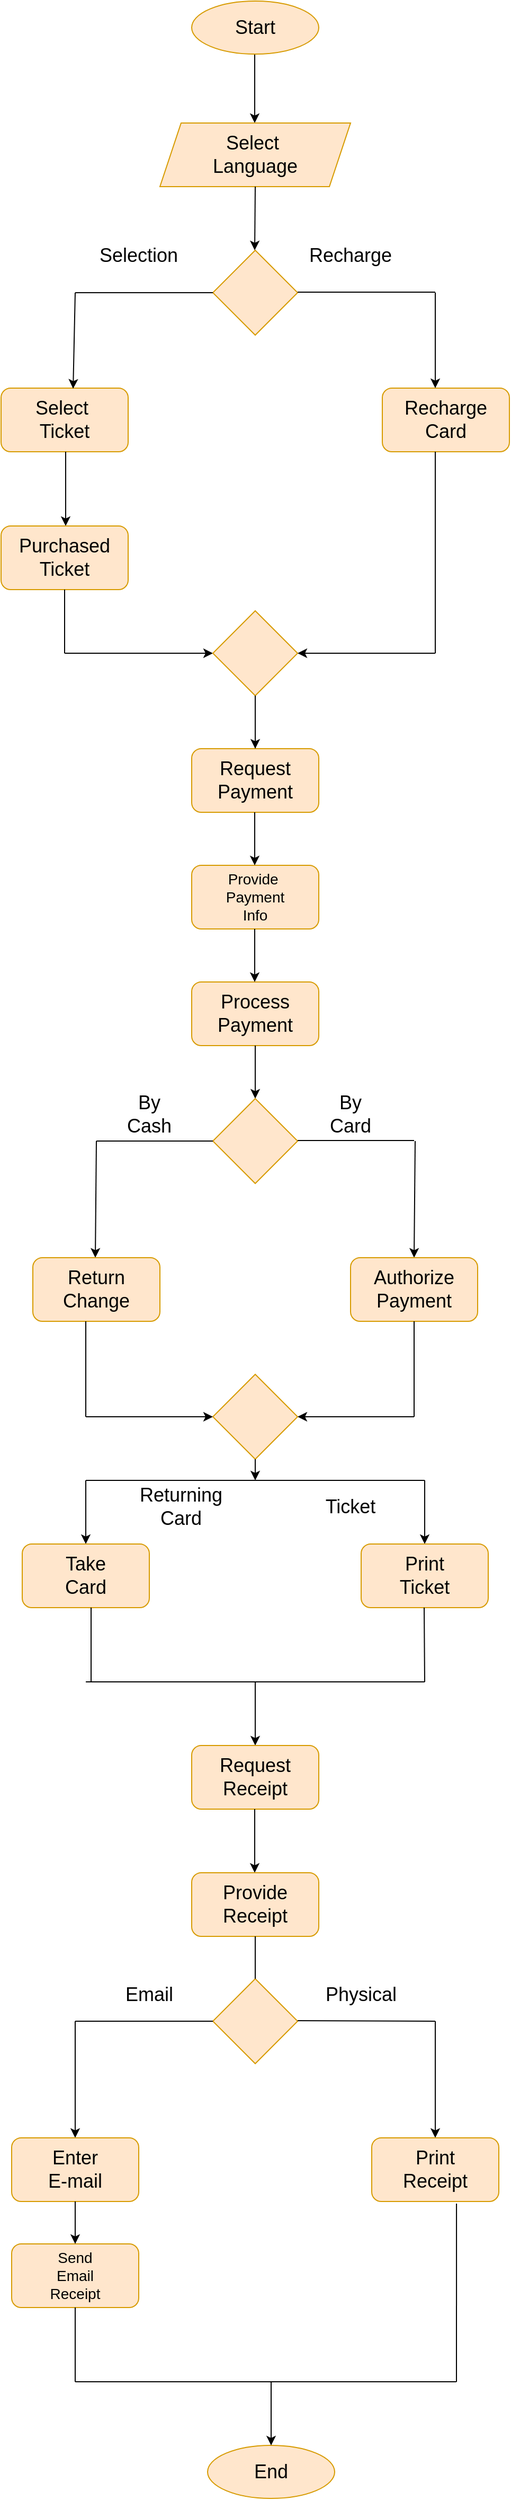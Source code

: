 <mxfile version="21.0.1" type="device"><diagram name="Page-1" id="gWpr42SeSpBrWGwMQnjg"><mxGraphModel dx="954" dy="496" grid="1" gridSize="10" guides="1" tooltips="1" connect="1" arrows="1" fold="1" page="1" pageScale="1" pageWidth="850" pageHeight="1100" math="0" shadow="0"><root><mxCell id="0"/><mxCell id="1" parent="0"/><mxCell id="ZPNLu2RSt1EQ2yywQggt-2" value="&lt;font style=&quot;font-size: 18px;&quot;&gt;Start&lt;/font&gt;" style="text;html=1;strokeColor=none;fillColor=none;align=center;verticalAlign=middle;whiteSpace=wrap;rounded=0;" vertex="1" parent="1"><mxGeometry x="380" y="115" width="60" height="30" as="geometry"/></mxCell><mxCell id="ZPNLu2RSt1EQ2yywQggt-3" value="" style="endArrow=classic;html=1;rounded=0;" edge="1" parent="1"><mxGeometry width="50" height="50" relative="1" as="geometry"><mxPoint x="409.5" y="150" as="sourcePoint"/><mxPoint x="409.5" y="220" as="targetPoint"/></mxGeometry></mxCell><mxCell id="ZPNLu2RSt1EQ2yywQggt-5" value="" style="shape=parallelogram;perimeter=parallelogramPerimeter;whiteSpace=wrap;html=1;fixedSize=1;fillColor=#ffe6cc;strokeColor=#d79b00;" vertex="1" parent="1"><mxGeometry x="320" y="220" width="180" height="60" as="geometry"/></mxCell><mxCell id="ZPNLu2RSt1EQ2yywQggt-6" value="&lt;font style=&quot;font-size: 18px;&quot;&gt;Select&amp;nbsp;&lt;br&gt;Language&lt;br&gt;&lt;/font&gt;" style="text;html=1;strokeColor=none;fillColor=none;align=center;verticalAlign=middle;whiteSpace=wrap;rounded=0;" vertex="1" parent="1"><mxGeometry x="380" y="235" width="60" height="30" as="geometry"/></mxCell><mxCell id="ZPNLu2RSt1EQ2yywQggt-7" value="" style="rhombus;whiteSpace=wrap;html=1;fillColor=#ffe6cc;strokeColor=#d79b00;" vertex="1" parent="1"><mxGeometry x="370" y="340" width="80" height="80" as="geometry"/></mxCell><mxCell id="ZPNLu2RSt1EQ2yywQggt-8" value="" style="endArrow=classic;html=1;rounded=0;" edge="1" parent="1"><mxGeometry width="50" height="50" relative="1" as="geometry"><mxPoint x="410" y="280" as="sourcePoint"/><mxPoint x="409.5" y="340" as="targetPoint"/></mxGeometry></mxCell><mxCell id="ZPNLu2RSt1EQ2yywQggt-9" value="" style="rounded=1;whiteSpace=wrap;html=1;fillColor=#ffe6cc;strokeColor=#d79b00;" vertex="1" parent="1"><mxGeometry x="530" y="470" width="120" height="60" as="geometry"/></mxCell><mxCell id="ZPNLu2RSt1EQ2yywQggt-10" value="" style="rounded=1;whiteSpace=wrap;html=1;fillColor=#ffe6cc;strokeColor=#d79b00;" vertex="1" parent="1"><mxGeometry x="170" y="470" width="120" height="60" as="geometry"/></mxCell><mxCell id="ZPNLu2RSt1EQ2yywQggt-13" value="" style="endArrow=none;html=1;rounded=0;" edge="1" parent="1"><mxGeometry width="50" height="50" relative="1" as="geometry"><mxPoint x="240" y="380" as="sourcePoint"/><mxPoint x="370" y="380" as="targetPoint"/></mxGeometry></mxCell><mxCell id="ZPNLu2RSt1EQ2yywQggt-16" value="" style="endArrow=classic;html=1;rounded=0;entryX=0.567;entryY=0.008;entryDx=0;entryDy=0;entryPerimeter=0;" edge="1" parent="1" target="ZPNLu2RSt1EQ2yywQggt-10"><mxGeometry width="50" height="50" relative="1" as="geometry"><mxPoint x="240" y="380" as="sourcePoint"/><mxPoint x="290" y="330" as="targetPoint"/></mxGeometry></mxCell><mxCell id="ZPNLu2RSt1EQ2yywQggt-17" value="" style="endArrow=classic;html=1;rounded=0;entryX=0.567;entryY=0.008;entryDx=0;entryDy=0;entryPerimeter=0;" edge="1" parent="1"><mxGeometry width="50" height="50" relative="1" as="geometry"><mxPoint x="580" y="380" as="sourcePoint"/><mxPoint x="580" y="470" as="targetPoint"/></mxGeometry></mxCell><mxCell id="ZPNLu2RSt1EQ2yywQggt-18" value="" style="endArrow=none;html=1;rounded=0;" edge="1" parent="1"><mxGeometry width="50" height="50" relative="1" as="geometry"><mxPoint x="450" y="379.5" as="sourcePoint"/><mxPoint x="580" y="379.5" as="targetPoint"/></mxGeometry></mxCell><mxCell id="ZPNLu2RSt1EQ2yywQggt-19" value="&lt;font style=&quot;font-size: 18px;&quot;&gt;Select&amp;nbsp;&lt;br&gt;Ticket&lt;br&gt;&lt;/font&gt;" style="text;html=1;strokeColor=none;fillColor=none;align=center;verticalAlign=middle;whiteSpace=wrap;rounded=0;" vertex="1" parent="1"><mxGeometry x="200" y="485" width="60" height="30" as="geometry"/></mxCell><mxCell id="ZPNLu2RSt1EQ2yywQggt-20" value="&lt;font style=&quot;font-size: 18px;&quot;&gt;Recharge Card&lt;br&gt;&lt;/font&gt;" style="text;html=1;strokeColor=none;fillColor=none;align=center;verticalAlign=middle;whiteSpace=wrap;rounded=0;" vertex="1" parent="1"><mxGeometry x="560" y="485" width="60" height="30" as="geometry"/></mxCell><mxCell id="ZPNLu2RSt1EQ2yywQggt-21" value="" style="endArrow=classic;html=1;rounded=0;" edge="1" parent="1"><mxGeometry width="50" height="50" relative="1" as="geometry"><mxPoint x="231" y="530" as="sourcePoint"/><mxPoint x="231" y="600" as="targetPoint"/></mxGeometry></mxCell><mxCell id="ZPNLu2RSt1EQ2yywQggt-22" value="" style="rounded=1;whiteSpace=wrap;html=1;fillColor=#ffe6cc;strokeColor=#d79b00;" vertex="1" parent="1"><mxGeometry x="170" y="600" width="120" height="60" as="geometry"/></mxCell><mxCell id="ZPNLu2RSt1EQ2yywQggt-23" value="&lt;font style=&quot;font-size: 18px;&quot;&gt;Purchased Ticket&lt;br&gt;&lt;/font&gt;" style="text;html=1;strokeColor=none;fillColor=none;align=center;verticalAlign=middle;whiteSpace=wrap;rounded=0;" vertex="1" parent="1"><mxGeometry x="200" y="615" width="60" height="30" as="geometry"/></mxCell><mxCell id="ZPNLu2RSt1EQ2yywQggt-24" value="" style="endArrow=classic;html=1;rounded=0;" edge="1" parent="1"><mxGeometry width="50" height="50" relative="1" as="geometry"><mxPoint x="230" y="720" as="sourcePoint"/><mxPoint x="370" y="720" as="targetPoint"/></mxGeometry></mxCell><mxCell id="ZPNLu2RSt1EQ2yywQggt-25" value="" style="endArrow=none;html=1;rounded=0;entryX=0.5;entryY=1;entryDx=0;entryDy=0;" edge="1" parent="1" target="ZPNLu2RSt1EQ2yywQggt-22"><mxGeometry width="50" height="50" relative="1" as="geometry"><mxPoint x="230" y="720" as="sourcePoint"/><mxPoint x="280" y="670" as="targetPoint"/></mxGeometry></mxCell><mxCell id="ZPNLu2RSt1EQ2yywQggt-26" value="" style="rhombus;whiteSpace=wrap;html=1;fillColor=#ffe6cc;strokeColor=#d79b00;" vertex="1" parent="1"><mxGeometry x="370" y="680" width="80" height="80" as="geometry"/></mxCell><mxCell id="ZPNLu2RSt1EQ2yywQggt-27" value="" style="endArrow=none;html=1;rounded=0;entryX=0.5;entryY=1;entryDx=0;entryDy=0;" edge="1" parent="1"><mxGeometry width="50" height="50" relative="1" as="geometry"><mxPoint x="580" y="720" as="sourcePoint"/><mxPoint x="580" y="530" as="targetPoint"/></mxGeometry></mxCell><mxCell id="ZPNLu2RSt1EQ2yywQggt-28" value="" style="endArrow=classic;html=1;rounded=0;entryX=1;entryY=0.5;entryDx=0;entryDy=0;" edge="1" parent="1" target="ZPNLu2RSt1EQ2yywQggt-26"><mxGeometry width="50" height="50" relative="1" as="geometry"><mxPoint x="580" y="720" as="sourcePoint"/><mxPoint x="630" y="670" as="targetPoint"/></mxGeometry></mxCell><mxCell id="ZPNLu2RSt1EQ2yywQggt-29" value="" style="endArrow=none;html=1;rounded=0;entryX=0.5;entryY=1;entryDx=0;entryDy=0;" edge="1" parent="1" target="ZPNLu2RSt1EQ2yywQggt-26"><mxGeometry width="50" height="50" relative="1" as="geometry"><mxPoint x="410" y="810" as="sourcePoint"/><mxPoint x="450" y="760" as="targetPoint"/></mxGeometry></mxCell><mxCell id="ZPNLu2RSt1EQ2yywQggt-31" value="" style="rounded=1;whiteSpace=wrap;html=1;fillColor=#ffe6cc;strokeColor=#d79b00;" vertex="1" parent="1"><mxGeometry x="350" y="810" width="120" height="60" as="geometry"/></mxCell><mxCell id="ZPNLu2RSt1EQ2yywQggt-33" value="" style="endArrow=classic;html=1;rounded=0;" edge="1" parent="1"><mxGeometry width="50" height="50" relative="1" as="geometry"><mxPoint x="410" y="760" as="sourcePoint"/><mxPoint x="410" y="810" as="targetPoint"/></mxGeometry></mxCell><mxCell id="ZPNLu2RSt1EQ2yywQggt-34" value="&lt;font style=&quot;font-size: 18px;&quot;&gt;Request Payment&lt;br&gt;&lt;/font&gt;" style="text;html=1;strokeColor=none;fillColor=none;align=center;verticalAlign=middle;whiteSpace=wrap;rounded=0;" vertex="1" parent="1"><mxGeometry x="380" y="825" width="60" height="30" as="geometry"/></mxCell><mxCell id="ZPNLu2RSt1EQ2yywQggt-36" value="" style="rounded=1;whiteSpace=wrap;html=1;fillColor=#ffe6cc;strokeColor=#d79b00;" vertex="1" parent="1"><mxGeometry x="350" y="920" width="120" height="60" as="geometry"/></mxCell><mxCell id="ZPNLu2RSt1EQ2yywQggt-37" value="&lt;font style=&quot;&quot;&gt;&lt;font style=&quot;font-size: 14px;&quot;&gt;Provide&amp;nbsp;&lt;br&gt;Payment Info&lt;/font&gt;&lt;br&gt;&lt;/font&gt;" style="text;html=1;strokeColor=none;fillColor=none;align=center;verticalAlign=middle;whiteSpace=wrap;rounded=0;" vertex="1" parent="1"><mxGeometry x="380" y="935" width="60" height="30" as="geometry"/></mxCell><mxCell id="ZPNLu2RSt1EQ2yywQggt-38" value="" style="rounded=1;whiteSpace=wrap;html=1;fillColor=#ffe6cc;strokeColor=#d79b00;" vertex="1" parent="1"><mxGeometry x="350" y="1030" width="120" height="60" as="geometry"/></mxCell><mxCell id="ZPNLu2RSt1EQ2yywQggt-39" value="&lt;font style=&quot;font-size: 18px;&quot;&gt;Process Payment&lt;br&gt;&lt;/font&gt;" style="text;html=1;strokeColor=none;fillColor=none;align=center;verticalAlign=middle;whiteSpace=wrap;rounded=0;" vertex="1" parent="1"><mxGeometry x="380" y="1045" width="60" height="30" as="geometry"/></mxCell><mxCell id="ZPNLu2RSt1EQ2yywQggt-40" value="" style="endArrow=classic;html=1;rounded=0;" edge="1" parent="1"><mxGeometry width="50" height="50" relative="1" as="geometry"><mxPoint x="409.5" y="870" as="sourcePoint"/><mxPoint x="409.5" y="920" as="targetPoint"/></mxGeometry></mxCell><mxCell id="ZPNLu2RSt1EQ2yywQggt-41" value="" style="endArrow=classic;html=1;rounded=0;" edge="1" parent="1"><mxGeometry width="50" height="50" relative="1" as="geometry"><mxPoint x="409.5" y="980" as="sourcePoint"/><mxPoint x="409.5" y="1030" as="targetPoint"/></mxGeometry></mxCell><mxCell id="ZPNLu2RSt1EQ2yywQggt-42" value="" style="endArrow=classic;html=1;rounded=0;" edge="1" parent="1"><mxGeometry width="50" height="50" relative="1" as="geometry"><mxPoint x="410" y="1090" as="sourcePoint"/><mxPoint x="410" y="1140" as="targetPoint"/></mxGeometry></mxCell><mxCell id="ZPNLu2RSt1EQ2yywQggt-43" value="" style="rhombus;whiteSpace=wrap;html=1;fillColor=#ffe6cc;strokeColor=#d79b00;" vertex="1" parent="1"><mxGeometry x="370" y="1140" width="80" height="80" as="geometry"/></mxCell><mxCell id="ZPNLu2RSt1EQ2yywQggt-44" value="" style="endArrow=classic;html=1;rounded=0;" edge="1" parent="1"><mxGeometry width="50" height="50" relative="1" as="geometry"><mxPoint x="260" y="1180" as="sourcePoint"/><mxPoint x="259" y="1290" as="targetPoint"/></mxGeometry></mxCell><mxCell id="ZPNLu2RSt1EQ2yywQggt-45" value="" style="endArrow=none;html=1;rounded=0;entryX=0;entryY=0.5;entryDx=0;entryDy=0;" edge="1" parent="1" target="ZPNLu2RSt1EQ2yywQggt-43"><mxGeometry width="50" height="50" relative="1" as="geometry"><mxPoint x="260" y="1180" as="sourcePoint"/><mxPoint x="310" y="1130" as="targetPoint"/></mxGeometry></mxCell><mxCell id="ZPNLu2RSt1EQ2yywQggt-46" value="" style="endArrow=none;html=1;rounded=0;entryX=0;entryY=0.5;entryDx=0;entryDy=0;" edge="1" parent="1"><mxGeometry width="50" height="50" relative="1" as="geometry"><mxPoint x="450" y="1179.5" as="sourcePoint"/><mxPoint x="560" y="1179.5" as="targetPoint"/></mxGeometry></mxCell><mxCell id="ZPNLu2RSt1EQ2yywQggt-47" value="" style="endArrow=classic;html=1;rounded=0;" edge="1" parent="1"><mxGeometry width="50" height="50" relative="1" as="geometry"><mxPoint x="561" y="1180" as="sourcePoint"/><mxPoint x="560" y="1290" as="targetPoint"/></mxGeometry></mxCell><mxCell id="ZPNLu2RSt1EQ2yywQggt-48" value="&lt;font style=&quot;font-size: 18px;&quot;&gt;By Cash&lt;/font&gt;" style="text;html=1;strokeColor=none;fillColor=none;align=center;verticalAlign=middle;whiteSpace=wrap;rounded=0;" vertex="1" parent="1"><mxGeometry x="280" y="1140" width="60" height="30" as="geometry"/></mxCell><mxCell id="ZPNLu2RSt1EQ2yywQggt-49" value="&lt;font style=&quot;font-size: 18px;&quot;&gt;By Card&lt;/font&gt;" style="text;html=1;strokeColor=none;fillColor=none;align=center;verticalAlign=middle;whiteSpace=wrap;rounded=0;" vertex="1" parent="1"><mxGeometry x="470" y="1140" width="60" height="30" as="geometry"/></mxCell><mxCell id="ZPNLu2RSt1EQ2yywQggt-50" value="" style="rounded=1;whiteSpace=wrap;html=1;fillColor=#ffe6cc;strokeColor=#d79b00;" vertex="1" parent="1"><mxGeometry x="200" y="1290" width="120" height="60" as="geometry"/></mxCell><mxCell id="ZPNLu2RSt1EQ2yywQggt-51" value="" style="rounded=1;whiteSpace=wrap;html=1;fillColor=#ffe6cc;strokeColor=#d79b00;" vertex="1" parent="1"><mxGeometry x="500" y="1290" width="120" height="60" as="geometry"/></mxCell><mxCell id="ZPNLu2RSt1EQ2yywQggt-52" value="&lt;font style=&quot;font-size: 18px;&quot;&gt;Return Change&lt;br&gt;&lt;/font&gt;" style="text;html=1;strokeColor=none;fillColor=none;align=center;verticalAlign=middle;whiteSpace=wrap;rounded=0;" vertex="1" parent="1"><mxGeometry x="230" y="1305" width="60" height="30" as="geometry"/></mxCell><mxCell id="ZPNLu2RSt1EQ2yywQggt-53" value="&lt;font style=&quot;font-size: 18px;&quot;&gt;Authorize&lt;br&gt;Payment&lt;br&gt;&lt;/font&gt;" style="text;html=1;strokeColor=none;fillColor=none;align=center;verticalAlign=middle;whiteSpace=wrap;rounded=0;" vertex="1" parent="1"><mxGeometry x="530" y="1305" width="60" height="30" as="geometry"/></mxCell><mxCell id="ZPNLu2RSt1EQ2yywQggt-54" value="" style="rhombus;whiteSpace=wrap;html=1;fillColor=#ffe6cc;strokeColor=#d79b00;" vertex="1" parent="1"><mxGeometry x="370" y="1400" width="80" height="80" as="geometry"/></mxCell><mxCell id="ZPNLu2RSt1EQ2yywQggt-55" value="" style="endArrow=none;html=1;rounded=0;" edge="1" parent="1"><mxGeometry width="50" height="50" relative="1" as="geometry"><mxPoint x="250" y="1350" as="sourcePoint"/><mxPoint x="250" y="1440" as="targetPoint"/></mxGeometry></mxCell><mxCell id="ZPNLu2RSt1EQ2yywQggt-56" value="" style="endArrow=classic;html=1;rounded=0;" edge="1" parent="1" target="ZPNLu2RSt1EQ2yywQggt-54"><mxGeometry width="50" height="50" relative="1" as="geometry"><mxPoint x="250" y="1440" as="sourcePoint"/><mxPoint x="300" y="1390" as="targetPoint"/></mxGeometry></mxCell><mxCell id="ZPNLu2RSt1EQ2yywQggt-57" value="" style="endArrow=classic;html=1;rounded=0;entryX=1;entryY=0.5;entryDx=0;entryDy=0;" edge="1" parent="1" target="ZPNLu2RSt1EQ2yywQggt-54"><mxGeometry width="50" height="50" relative="1" as="geometry"><mxPoint x="560" y="1440" as="sourcePoint"/><mxPoint x="560" y="1531" as="targetPoint"/></mxGeometry></mxCell><mxCell id="ZPNLu2RSt1EQ2yywQggt-59" value="" style="endArrow=none;html=1;rounded=0;" edge="1" parent="1"><mxGeometry width="50" height="50" relative="1" as="geometry"><mxPoint x="560" y="1440" as="sourcePoint"/><mxPoint x="560" y="1350" as="targetPoint"/></mxGeometry></mxCell><mxCell id="ZPNLu2RSt1EQ2yywQggt-60" value="" style="endArrow=none;html=1;rounded=0;" edge="1" parent="1"><mxGeometry width="50" height="50" relative="1" as="geometry"><mxPoint x="250" y="1500" as="sourcePoint"/><mxPoint x="410" y="1500" as="targetPoint"/></mxGeometry></mxCell><mxCell id="ZPNLu2RSt1EQ2yywQggt-61" value="" style="endArrow=none;html=1;rounded=0;" edge="1" parent="1"><mxGeometry width="50" height="50" relative="1" as="geometry"><mxPoint x="410" y="1500" as="sourcePoint"/><mxPoint x="570" y="1500" as="targetPoint"/></mxGeometry></mxCell><mxCell id="ZPNLu2RSt1EQ2yywQggt-62" value="" style="endArrow=classic;html=1;rounded=0;" edge="1" parent="1"><mxGeometry width="50" height="50" relative="1" as="geometry"><mxPoint x="250" y="1500" as="sourcePoint"/><mxPoint x="250" y="1560" as="targetPoint"/></mxGeometry></mxCell><mxCell id="ZPNLu2RSt1EQ2yywQggt-63" value="" style="endArrow=classic;html=1;rounded=0;" edge="1" parent="1"><mxGeometry width="50" height="50" relative="1" as="geometry"><mxPoint x="570" y="1500" as="sourcePoint"/><mxPoint x="570" y="1560" as="targetPoint"/></mxGeometry></mxCell><mxCell id="ZPNLu2RSt1EQ2yywQggt-64" value="" style="rounded=1;whiteSpace=wrap;html=1;fillColor=#ffe6cc;strokeColor=#d79b00;" vertex="1" parent="1"><mxGeometry x="190" y="1560" width="120" height="60" as="geometry"/></mxCell><mxCell id="ZPNLu2RSt1EQ2yywQggt-65" value="" style="rounded=1;whiteSpace=wrap;html=1;fillColor=#ffe6cc;strokeColor=#d79b00;" vertex="1" parent="1"><mxGeometry x="510" y="1560" width="120" height="60" as="geometry"/></mxCell><mxCell id="ZPNLu2RSt1EQ2yywQggt-66" value="&lt;font style=&quot;font-size: 18px;&quot;&gt;Take Card&lt;br&gt;&lt;/font&gt;" style="text;html=1;strokeColor=none;fillColor=none;align=center;verticalAlign=middle;whiteSpace=wrap;rounded=0;" vertex="1" parent="1"><mxGeometry x="220" y="1575" width="60" height="30" as="geometry"/></mxCell><mxCell id="ZPNLu2RSt1EQ2yywQggt-67" value="&lt;font style=&quot;font-size: 18px;&quot;&gt;Print Ticket&lt;br&gt;&lt;/font&gt;" style="text;html=1;strokeColor=none;fillColor=none;align=center;verticalAlign=middle;whiteSpace=wrap;rounded=0;" vertex="1" parent="1"><mxGeometry x="540" y="1575" width="60" height="30" as="geometry"/></mxCell><mxCell id="ZPNLu2RSt1EQ2yywQggt-68" value="&lt;font style=&quot;font-size: 18px;&quot;&gt;Ticket&lt;/font&gt;" style="text;html=1;strokeColor=none;fillColor=none;align=center;verticalAlign=middle;whiteSpace=wrap;rounded=0;" vertex="1" parent="1"><mxGeometry x="470" y="1510" width="60" height="30" as="geometry"/></mxCell><mxCell id="ZPNLu2RSt1EQ2yywQggt-69" value="&lt;font style=&quot;font-size: 18px;&quot;&gt;Returning Card&lt;/font&gt;" style="text;html=1;strokeColor=none;fillColor=none;align=center;verticalAlign=middle;whiteSpace=wrap;rounded=0;" vertex="1" parent="1"><mxGeometry x="310" y="1510" width="60" height="30" as="geometry"/></mxCell><mxCell id="ZPNLu2RSt1EQ2yywQggt-70" value="" style="endArrow=none;html=1;rounded=0;" edge="1" parent="1"><mxGeometry width="50" height="50" relative="1" as="geometry"><mxPoint x="255" y="1690" as="sourcePoint"/><mxPoint x="255" y="1620" as="targetPoint"/></mxGeometry></mxCell><mxCell id="ZPNLu2RSt1EQ2yywQggt-71" value="" style="endArrow=none;html=1;rounded=0;" edge="1" parent="1"><mxGeometry width="50" height="50" relative="1" as="geometry"><mxPoint x="570" y="1690" as="sourcePoint"/><mxPoint x="569.5" y="1620" as="targetPoint"/></mxGeometry></mxCell><mxCell id="ZPNLu2RSt1EQ2yywQggt-72" value="" style="endArrow=none;html=1;rounded=0;" edge="1" parent="1"><mxGeometry width="50" height="50" relative="1" as="geometry"><mxPoint x="250" y="1690" as="sourcePoint"/><mxPoint x="570" y="1690" as="targetPoint"/></mxGeometry></mxCell><mxCell id="ZPNLu2RSt1EQ2yywQggt-73" value="" style="endArrow=classic;html=1;rounded=0;" edge="1" parent="1"><mxGeometry width="50" height="50" relative="1" as="geometry"><mxPoint x="410" y="1690" as="sourcePoint"/><mxPoint x="410" y="1750" as="targetPoint"/></mxGeometry></mxCell><mxCell id="ZPNLu2RSt1EQ2yywQggt-74" value="" style="rounded=1;whiteSpace=wrap;html=1;fillColor=#ffe6cc;strokeColor=#d79b00;" vertex="1" parent="1"><mxGeometry x="350" y="1750" width="120" height="60" as="geometry"/></mxCell><mxCell id="ZPNLu2RSt1EQ2yywQggt-75" value="&lt;font style=&quot;font-size: 18px;&quot;&gt;Request Receipt&lt;br&gt;&lt;/font&gt;" style="text;html=1;strokeColor=none;fillColor=none;align=center;verticalAlign=middle;whiteSpace=wrap;rounded=0;" vertex="1" parent="1"><mxGeometry x="380" y="1765" width="60" height="30" as="geometry"/></mxCell><mxCell id="ZPNLu2RSt1EQ2yywQggt-76" value="" style="endArrow=classic;html=1;rounded=0;" edge="1" parent="1"><mxGeometry width="50" height="50" relative="1" as="geometry"><mxPoint x="409.5" y="1810" as="sourcePoint"/><mxPoint x="409.5" y="1870" as="targetPoint"/></mxGeometry></mxCell><mxCell id="ZPNLu2RSt1EQ2yywQggt-77" value="" style="rounded=1;whiteSpace=wrap;html=1;fillColor=#ffe6cc;strokeColor=#d79b00;" vertex="1" parent="1"><mxGeometry x="350" y="1870" width="120" height="60" as="geometry"/></mxCell><mxCell id="ZPNLu2RSt1EQ2yywQggt-78" value="&lt;font style=&quot;font-size: 18px;&quot;&gt;Provide Receipt&lt;br&gt;&lt;/font&gt;" style="text;html=1;strokeColor=none;fillColor=none;align=center;verticalAlign=middle;whiteSpace=wrap;rounded=0;" vertex="1" parent="1"><mxGeometry x="380" y="1885" width="60" height="30" as="geometry"/></mxCell><mxCell id="ZPNLu2RSt1EQ2yywQggt-79" value="" style="rhombus;whiteSpace=wrap;html=1;fillColor=#ffe6cc;strokeColor=#d79b00;" vertex="1" parent="1"><mxGeometry x="370" y="1970" width="80" height="80" as="geometry"/></mxCell><mxCell id="ZPNLu2RSt1EQ2yywQggt-80" value="" style="endArrow=none;html=1;rounded=0;entryX=0.5;entryY=1;entryDx=0;entryDy=0;" edge="1" parent="1" target="ZPNLu2RSt1EQ2yywQggt-77"><mxGeometry width="50" height="50" relative="1" as="geometry"><mxPoint x="410" y="1970" as="sourcePoint"/><mxPoint x="460" y="1920" as="targetPoint"/></mxGeometry></mxCell><mxCell id="ZPNLu2RSt1EQ2yywQggt-81" value="" style="endArrow=classic;html=1;rounded=0;" edge="1" parent="1"><mxGeometry width="50" height="50" relative="1" as="geometry"><mxPoint x="240" y="2010" as="sourcePoint"/><mxPoint x="240" y="2120" as="targetPoint"/></mxGeometry></mxCell><mxCell id="ZPNLu2RSt1EQ2yywQggt-82" value="" style="endArrow=classic;html=1;rounded=0;" edge="1" parent="1"><mxGeometry width="50" height="50" relative="1" as="geometry"><mxPoint x="580" y="2010" as="sourcePoint"/><mxPoint x="580" y="2120" as="targetPoint"/></mxGeometry></mxCell><mxCell id="ZPNLu2RSt1EQ2yywQggt-83" value="" style="endArrow=none;html=1;rounded=0;entryX=0;entryY=0.5;entryDx=0;entryDy=0;" edge="1" parent="1" target="ZPNLu2RSt1EQ2yywQggt-79"><mxGeometry width="50" height="50" relative="1" as="geometry"><mxPoint x="240" y="2010" as="sourcePoint"/><mxPoint x="290" y="1960" as="targetPoint"/></mxGeometry></mxCell><mxCell id="ZPNLu2RSt1EQ2yywQggt-84" value="" style="endArrow=none;html=1;rounded=0;" edge="1" parent="1"><mxGeometry width="50" height="50" relative="1" as="geometry"><mxPoint x="450" y="2009.5" as="sourcePoint"/><mxPoint x="580" y="2010" as="targetPoint"/></mxGeometry></mxCell><mxCell id="ZPNLu2RSt1EQ2yywQggt-85" value="&lt;font style=&quot;font-size: 18px;&quot;&gt;Email&lt;/font&gt;" style="text;html=1;strokeColor=none;fillColor=none;align=center;verticalAlign=middle;whiteSpace=wrap;rounded=0;" vertex="1" parent="1"><mxGeometry x="280" y="1970" width="60" height="30" as="geometry"/></mxCell><mxCell id="ZPNLu2RSt1EQ2yywQggt-86" value="&lt;font style=&quot;font-size: 18px;&quot;&gt;Physical&lt;/font&gt;" style="text;html=1;strokeColor=none;fillColor=none;align=center;verticalAlign=middle;whiteSpace=wrap;rounded=0;" vertex="1" parent="1"><mxGeometry x="480" y="1970" width="60" height="30" as="geometry"/></mxCell><mxCell id="ZPNLu2RSt1EQ2yywQggt-87" value="" style="rounded=1;whiteSpace=wrap;html=1;fillColor=#ffe6cc;strokeColor=#d79b00;" vertex="1" parent="1"><mxGeometry x="180" y="2120" width="120" height="60" as="geometry"/></mxCell><mxCell id="ZPNLu2RSt1EQ2yywQggt-88" value="&lt;font style=&quot;font-size: 18px;&quot;&gt;Enter E-mail&lt;br&gt;&lt;/font&gt;" style="text;html=1;strokeColor=none;fillColor=none;align=center;verticalAlign=middle;whiteSpace=wrap;rounded=0;" vertex="1" parent="1"><mxGeometry x="210" y="2135" width="60" height="30" as="geometry"/></mxCell><mxCell id="ZPNLu2RSt1EQ2yywQggt-91" value="" style="rounded=1;whiteSpace=wrap;html=1;fillColor=#ffe6cc;strokeColor=#d79b00;" vertex="1" parent="1"><mxGeometry x="520" y="2120" width="120" height="60" as="geometry"/></mxCell><mxCell id="ZPNLu2RSt1EQ2yywQggt-92" value="&lt;font style=&quot;font-size: 18px;&quot;&gt;Print Receipt&lt;br&gt;&lt;/font&gt;" style="text;html=1;strokeColor=none;fillColor=none;align=center;verticalAlign=middle;whiteSpace=wrap;rounded=0;" vertex="1" parent="1"><mxGeometry x="550" y="2135" width="60" height="30" as="geometry"/></mxCell><mxCell id="ZPNLu2RSt1EQ2yywQggt-93" value="" style="rounded=1;whiteSpace=wrap;html=1;fillColor=#ffe6cc;strokeColor=#d79b00;" vertex="1" parent="1"><mxGeometry x="180" y="2220" width="120" height="60" as="geometry"/></mxCell><mxCell id="ZPNLu2RSt1EQ2yywQggt-94" value="" style="endArrow=classic;html=1;rounded=0;entryX=0.5;entryY=0;entryDx=0;entryDy=0;" edge="1" parent="1" target="ZPNLu2RSt1EQ2yywQggt-93"><mxGeometry width="50" height="50" relative="1" as="geometry"><mxPoint x="240" y="2180" as="sourcePoint"/><mxPoint x="290" y="2130" as="targetPoint"/></mxGeometry></mxCell><mxCell id="ZPNLu2RSt1EQ2yywQggt-95" value="&lt;font style=&quot;&quot;&gt;&lt;font style=&quot;font-size: 14px;&quot;&gt;Send Email Receipt&lt;/font&gt;&lt;br&gt;&lt;/font&gt;" style="text;html=1;strokeColor=none;fillColor=none;align=center;verticalAlign=middle;whiteSpace=wrap;rounded=0;" vertex="1" parent="1"><mxGeometry x="210" y="2235" width="60" height="30" as="geometry"/></mxCell><mxCell id="ZPNLu2RSt1EQ2yywQggt-96" value="" style="endArrow=none;html=1;rounded=0;entryX=0.5;entryY=1;entryDx=0;entryDy=0;" edge="1" parent="1" target="ZPNLu2RSt1EQ2yywQggt-93"><mxGeometry width="50" height="50" relative="1" as="geometry"><mxPoint x="240" y="2350" as="sourcePoint"/><mxPoint x="290" y="2300" as="targetPoint"/></mxGeometry></mxCell><mxCell id="ZPNLu2RSt1EQ2yywQggt-97" value="" style="endArrow=none;html=1;rounded=0;" edge="1" parent="1"><mxGeometry width="50" height="50" relative="1" as="geometry"><mxPoint x="240" y="2350" as="sourcePoint"/><mxPoint x="600" y="2350" as="targetPoint"/></mxGeometry></mxCell><mxCell id="ZPNLu2RSt1EQ2yywQggt-98" value="" style="endArrow=none;html=1;rounded=0;entryX=0.667;entryY=1.033;entryDx=0;entryDy=0;entryPerimeter=0;" edge="1" parent="1" target="ZPNLu2RSt1EQ2yywQggt-91"><mxGeometry width="50" height="50" relative="1" as="geometry"><mxPoint x="600" y="2350" as="sourcePoint"/><mxPoint x="600" y="2190" as="targetPoint"/></mxGeometry></mxCell><mxCell id="ZPNLu2RSt1EQ2yywQggt-101" value="&lt;font style=&quot;font-size: 18px;&quot;&gt;Recharge&lt;/font&gt;" style="text;html=1;strokeColor=none;fillColor=none;align=center;verticalAlign=middle;whiteSpace=wrap;rounded=0;" vertex="1" parent="1"><mxGeometry x="470" y="330" width="60" height="30" as="geometry"/></mxCell><mxCell id="ZPNLu2RSt1EQ2yywQggt-102" value="&lt;font style=&quot;font-size: 18px;&quot;&gt;Selection&lt;br&gt;&lt;/font&gt;" style="text;html=1;strokeColor=none;fillColor=none;align=center;verticalAlign=middle;whiteSpace=wrap;rounded=0;" vertex="1" parent="1"><mxGeometry x="270" y="330" width="60" height="30" as="geometry"/></mxCell><mxCell id="ZPNLu2RSt1EQ2yywQggt-103" value="" style="ellipse;whiteSpace=wrap;html=1;fillColor=#ffe6cc;strokeColor=#d79b00;" vertex="1" parent="1"><mxGeometry x="350" y="105" width="120" height="50" as="geometry"/></mxCell><mxCell id="ZPNLu2RSt1EQ2yywQggt-104" value="&lt;font style=&quot;font-size: 18px;&quot;&gt;Start&lt;br&gt;&lt;/font&gt;" style="text;html=1;strokeColor=none;fillColor=none;align=center;verticalAlign=middle;whiteSpace=wrap;rounded=0;" vertex="1" parent="1"><mxGeometry x="380" y="115" width="60" height="30" as="geometry"/></mxCell><mxCell id="ZPNLu2RSt1EQ2yywQggt-105" value="" style="ellipse;whiteSpace=wrap;html=1;fillColor=#ffe6cc;strokeColor=#d79b00;" vertex="1" parent="1"><mxGeometry x="365" y="2410" width="120" height="50" as="geometry"/></mxCell><mxCell id="ZPNLu2RSt1EQ2yywQggt-106" value="&lt;font style=&quot;font-size: 18px;&quot;&gt;End&lt;br&gt;&lt;/font&gt;" style="text;html=1;strokeColor=none;fillColor=none;align=center;verticalAlign=middle;whiteSpace=wrap;rounded=0;" vertex="1" parent="1"><mxGeometry x="395" y="2420" width="60" height="30" as="geometry"/></mxCell><mxCell id="ZPNLu2RSt1EQ2yywQggt-108" value="" style="endArrow=classic;html=1;rounded=0;entryX=0.5;entryY=0;entryDx=0;entryDy=0;" edge="1" parent="1" target="ZPNLu2RSt1EQ2yywQggt-105"><mxGeometry width="50" height="50" relative="1" as="geometry"><mxPoint x="425" y="2350" as="sourcePoint"/><mxPoint x="475" y="2300" as="targetPoint"/></mxGeometry></mxCell><mxCell id="ZPNLu2RSt1EQ2yywQggt-109" value="" style="endArrow=classic;html=1;rounded=0;" edge="1" parent="1"><mxGeometry width="50" height="50" relative="1" as="geometry"><mxPoint x="410" y="1480" as="sourcePoint"/><mxPoint x="410" y="1500" as="targetPoint"/></mxGeometry></mxCell></root></mxGraphModel></diagram></mxfile>